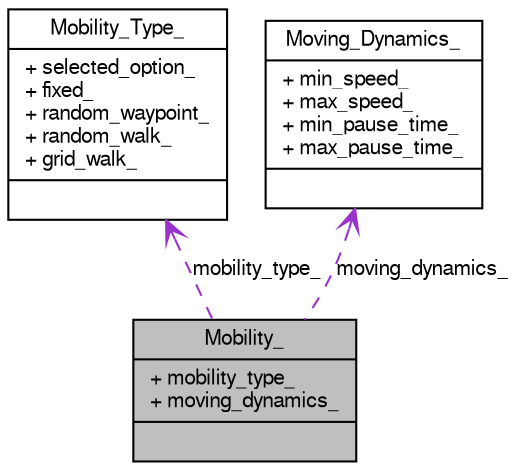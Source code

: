 digraph G
{
  edge [fontname="FreeSans",fontsize="10",labelfontname="FreeSans",labelfontsize="10"];
  node [fontname="FreeSans",fontsize="10",shape=record];
  Node1 [label="{Mobility_\n|+ mobility_type_\l+ moving_dynamics_\l|}",height=0.2,width=0.4,color="black", fillcolor="grey75", style="filled" fontcolor="black"];
  Node2 -> Node1 [dir=back,color="darkorchid3",fontsize="10",style="dashed",label="mobility_type_",arrowtail="open"];
  Node2 [label="{Mobility_Type_\n|+ selected_option_\l+ fixed_\l+ random_waypoint_\l+ random_walk_\l+ grid_walk_\l|}",height=0.2,width=0.4,color="black", fillcolor="white", style="filled",URL="$structMobility__Type__.html"];
  Node3 -> Node1 [dir=back,color="darkorchid3",fontsize="10",style="dashed",label="moving_dynamics_",arrowtail="open"];
  Node3 [label="{Moving_Dynamics_\n|+ min_speed_\l+ max_speed_\l+ min_pause_time_\l+ max_pause_time_\l|}",height=0.2,width=0.4,color="black", fillcolor="white", style="filled",URL="$structMoving__Dynamics__.html"];
}
